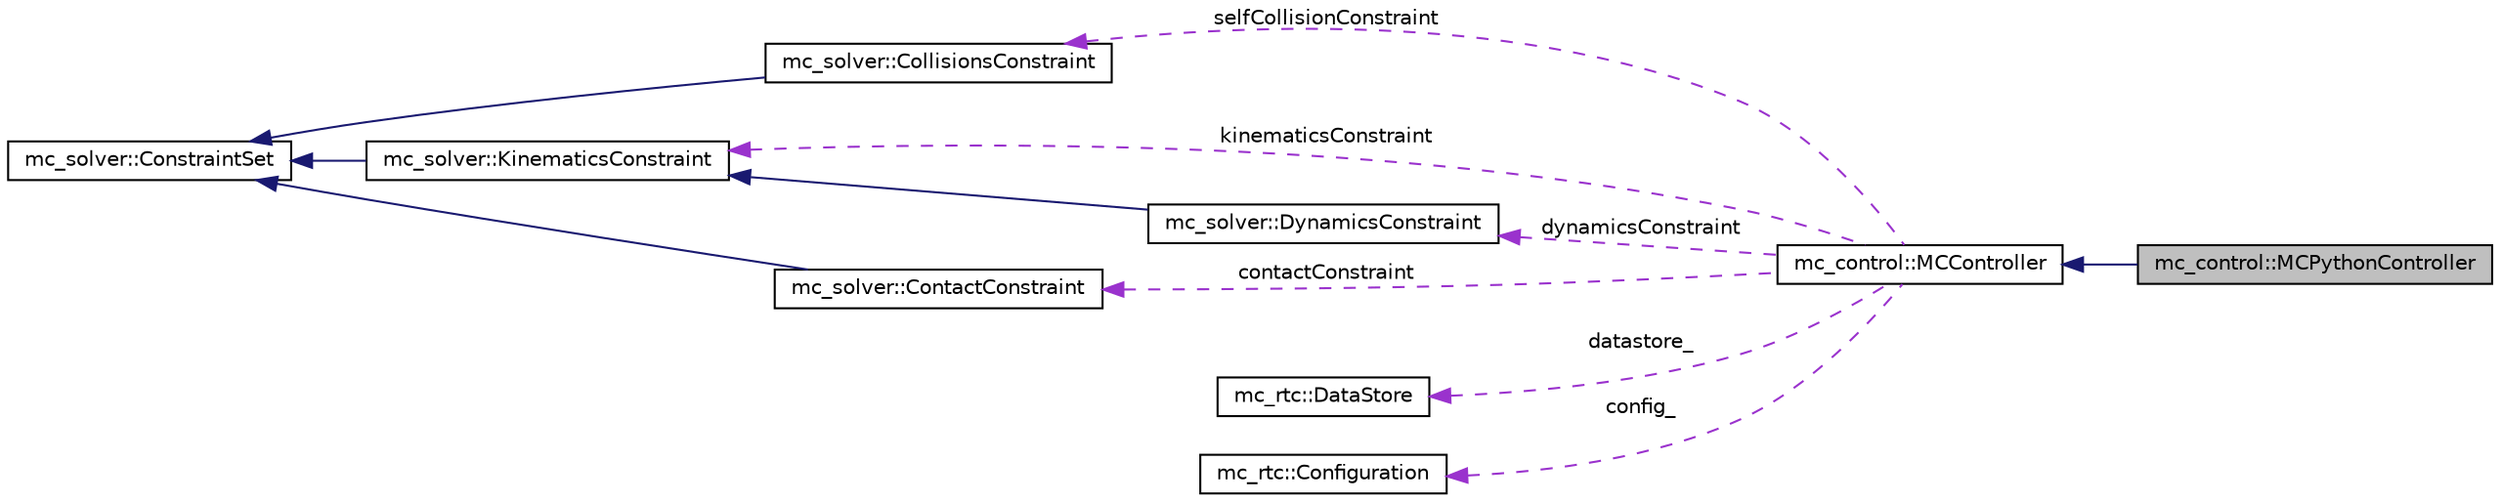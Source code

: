 digraph "mc_control::MCPythonController"
{
 // INTERACTIVE_SVG=YES
  edge [fontname="Helvetica",fontsize="10",labelfontname="Helvetica",labelfontsize="10"];
  node [fontname="Helvetica",fontsize="10",shape=record];
  rankdir="LR";
  Node2 [label="mc_control::MCPythonController",height=0.2,width=0.4,color="black", fillcolor="grey75", style="filled", fontcolor="black"];
  Node3 -> Node2 [dir="back",color="midnightblue",fontsize="10",style="solid",fontname="Helvetica"];
  Node3 [label="mc_control::MCController",height=0.2,width=0.4,color="black", fillcolor="white", style="filled",URL="$structmc__control_1_1MCController.html",tooltip="MCController is the base class to implement all controllers. It assumes that at least two robots are ..."];
  Node4 -> Node3 [dir="back",color="darkorchid3",fontsize="10",style="dashed",label=" selfCollisionConstraint" ,fontname="Helvetica"];
  Node4 [label="mc_solver::CollisionsConstraint",height=0.2,width=0.4,color="black", fillcolor="white", style="filled",URL="$structmc__solver_1_1CollisionsConstraint.html",tooltip="Create a collision constraint between two robots. If the two robots are the same, this effectivly cre..."];
  Node5 -> Node4 [dir="back",color="midnightblue",fontsize="10",style="solid",fontname="Helvetica"];
  Node5 [label="mc_solver::ConstraintSet",height=0.2,width=0.4,color="black", fillcolor="white", style="filled",URL="$structmc__solver_1_1ConstraintSet.html",tooltip="This class is a basis to wrap Constraint functions from Tasks. The aim of such wrappers should be two..."];
  Node6 -> Node3 [dir="back",color="darkorchid3",fontsize="10",style="dashed",label=" kinematicsConstraint" ,fontname="Helvetica"];
  Node6 [label="mc_solver::KinematicsConstraint",height=0.2,width=0.4,color="black", fillcolor="white", style="filled",URL="$structmc__solver_1_1KinematicsConstraint.html"];
  Node5 -> Node6 [dir="back",color="midnightblue",fontsize="10",style="solid",fontname="Helvetica"];
  Node7 -> Node3 [dir="back",color="darkorchid3",fontsize="10",style="dashed",label=" datastore_" ,fontname="Helvetica"];
  Node7 [label="mc_rtc::DataStore",height=0.2,width=0.4,color="black", fillcolor="white", style="filled",URL="$structmc__rtc_1_1DataStore.html",tooltip="Generic data store. "];
  Node8 -> Node3 [dir="back",color="darkorchid3",fontsize="10",style="dashed",label=" dynamicsConstraint" ,fontname="Helvetica"];
  Node8 [label="mc_solver::DynamicsConstraint",height=0.2,width=0.4,color="black", fillcolor="white", style="filled",URL="$structmc__solver_1_1DynamicsConstraint.html"];
  Node6 -> Node8 [dir="back",color="midnightblue",fontsize="10",style="solid",fontname="Helvetica"];
  Node9 -> Node3 [dir="back",color="darkorchid3",fontsize="10",style="dashed",label=" config_" ,fontname="Helvetica"];
  Node9 [label="mc_rtc::Configuration",height=0.2,width=0.4,color="black", fillcolor="white", style="filled",URL="$structmc__rtc_1_1Configuration.html",tooltip="Simplify access to values hold within a JSON file. "];
  Node10 -> Node3 [dir="back",color="darkorchid3",fontsize="10",style="dashed",label=" contactConstraint" ,fontname="Helvetica"];
  Node10 [label="mc_solver::ContactConstraint",height=0.2,width=0.4,color="black", fillcolor="white", style="filled",URL="$structmc__solver_1_1ContactConstraint.html",tooltip="Wraps multiple constraints related to Contact. "];
  Node5 -> Node10 [dir="back",color="midnightblue",fontsize="10",style="solid",fontname="Helvetica"];
}
